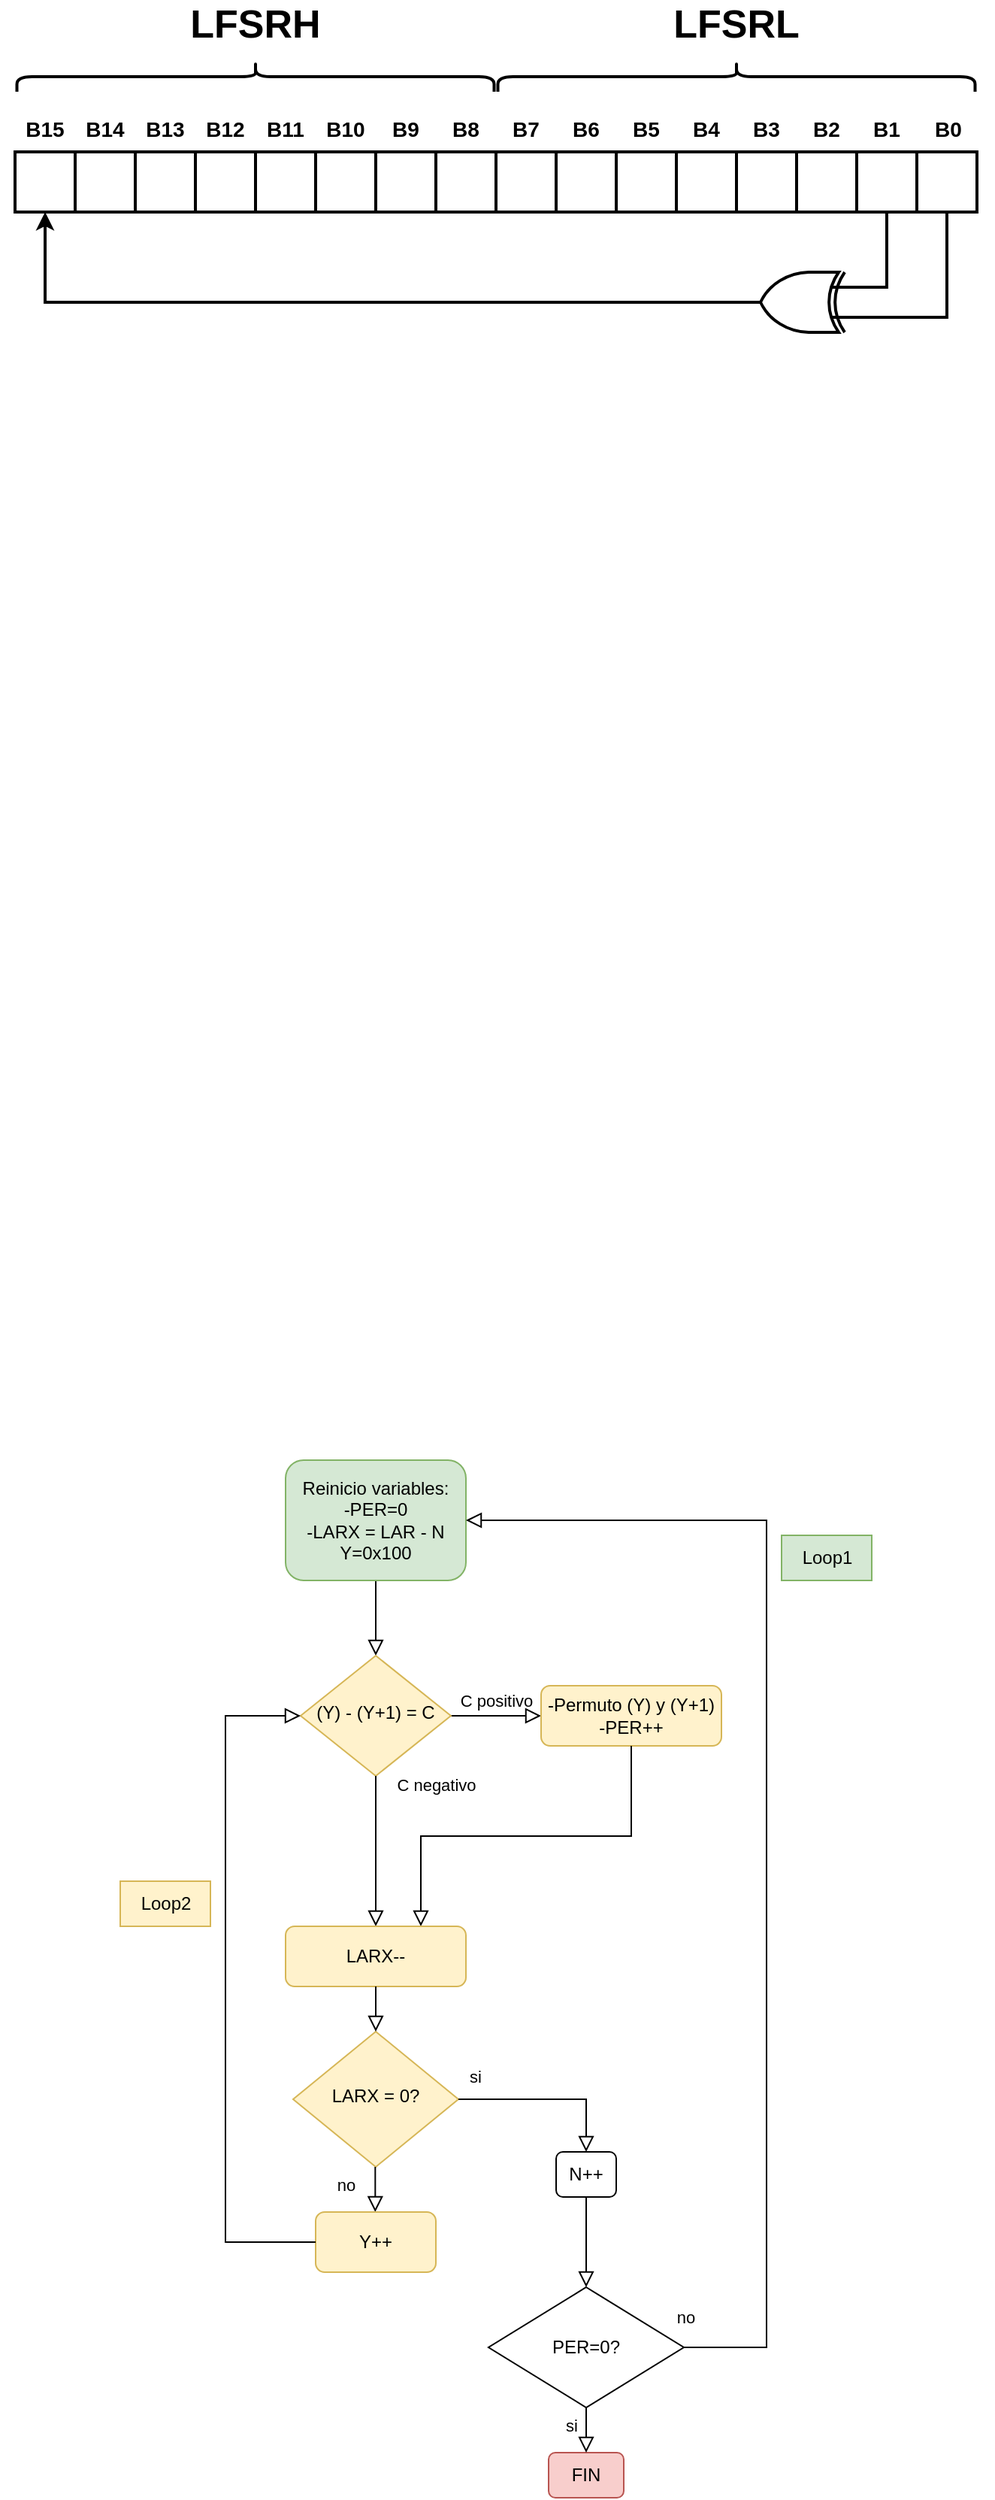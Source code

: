 <mxfile version="26.2.13">
  <diagram name="Página-1" id="adGkpcH6GIciYSW0v65J">
    <mxGraphModel dx="740" dy="422" grid="1" gridSize="10" guides="1" tooltips="1" connect="1" arrows="1" fold="1" page="1" pageScale="1" pageWidth="827" pageHeight="1169" math="0" shadow="0">
      <root>
        <mxCell id="0" />
        <mxCell id="1" parent="0" />
        <mxCell id="LTt832kXaYGWxu2MOY3Y-1" value="" style="rounded=0;whiteSpace=wrap;html=1;strokeWidth=2;" vertex="1" parent="1">
          <mxGeometry x="120" y="280" width="40" height="40" as="geometry" />
        </mxCell>
        <mxCell id="LTt832kXaYGWxu2MOY3Y-2" value="" style="rounded=0;whiteSpace=wrap;html=1;strokeWidth=2;" vertex="1" parent="1">
          <mxGeometry x="160" y="280" width="40" height="40" as="geometry" />
        </mxCell>
        <mxCell id="LTt832kXaYGWxu2MOY3Y-3" value="" style="rounded=0;whiteSpace=wrap;html=1;strokeWidth=2;" vertex="1" parent="1">
          <mxGeometry x="200" y="280" width="40" height="40" as="geometry" />
        </mxCell>
        <mxCell id="LTt832kXaYGWxu2MOY3Y-4" value="" style="rounded=0;whiteSpace=wrap;html=1;strokeWidth=2;" vertex="1" parent="1">
          <mxGeometry x="240" y="280" width="40" height="40" as="geometry" />
        </mxCell>
        <mxCell id="LTt832kXaYGWxu2MOY3Y-5" value="" style="rounded=0;whiteSpace=wrap;html=1;strokeWidth=2;" vertex="1" parent="1">
          <mxGeometry x="280" y="280" width="40" height="40" as="geometry" />
        </mxCell>
        <mxCell id="LTt832kXaYGWxu2MOY3Y-6" value="" style="rounded=0;whiteSpace=wrap;html=1;strokeWidth=2;" vertex="1" parent="1">
          <mxGeometry x="320" y="280" width="40" height="40" as="geometry" />
        </mxCell>
        <mxCell id="LTt832kXaYGWxu2MOY3Y-7" value="" style="rounded=0;whiteSpace=wrap;html=1;strokeWidth=2;" vertex="1" parent="1">
          <mxGeometry x="360" y="280" width="40" height="40" as="geometry" />
        </mxCell>
        <mxCell id="LTt832kXaYGWxu2MOY3Y-8" value="" style="rounded=0;whiteSpace=wrap;html=1;strokeWidth=2;" vertex="1" parent="1">
          <mxGeometry x="400" y="280" width="40" height="40" as="geometry" />
        </mxCell>
        <mxCell id="LTt832kXaYGWxu2MOY3Y-9" value="" style="rounded=0;whiteSpace=wrap;html=1;strokeWidth=2;" vertex="1" parent="1">
          <mxGeometry x="440" y="280" width="40" height="40" as="geometry" />
        </mxCell>
        <mxCell id="LTt832kXaYGWxu2MOY3Y-10" value="" style="rounded=0;whiteSpace=wrap;html=1;strokeWidth=2;" vertex="1" parent="1">
          <mxGeometry x="480" y="280" width="40" height="40" as="geometry" />
        </mxCell>
        <mxCell id="LTt832kXaYGWxu2MOY3Y-11" value="" style="rounded=0;whiteSpace=wrap;html=1;strokeWidth=2;" vertex="1" parent="1">
          <mxGeometry x="520" y="280" width="40" height="40" as="geometry" />
        </mxCell>
        <mxCell id="LTt832kXaYGWxu2MOY3Y-12" value="" style="rounded=0;whiteSpace=wrap;html=1;strokeWidth=2;" vertex="1" parent="1">
          <mxGeometry x="560" y="280" width="40" height="40" as="geometry" />
        </mxCell>
        <mxCell id="LTt832kXaYGWxu2MOY3Y-13" value="" style="rounded=0;whiteSpace=wrap;html=1;strokeWidth=2;" vertex="1" parent="1">
          <mxGeometry x="600" y="280" width="40" height="40" as="geometry" />
        </mxCell>
        <mxCell id="LTt832kXaYGWxu2MOY3Y-14" value="" style="rounded=0;whiteSpace=wrap;html=1;strokeWidth=2;" vertex="1" parent="1">
          <mxGeometry x="640" y="280" width="40" height="40" as="geometry" />
        </mxCell>
        <mxCell id="LTt832kXaYGWxu2MOY3Y-15" value="" style="rounded=0;whiteSpace=wrap;html=1;strokeWidth=2;" vertex="1" parent="1">
          <mxGeometry x="680" y="280" width="40" height="40" as="geometry" />
        </mxCell>
        <mxCell id="LTt832kXaYGWxu2MOY3Y-16" value="" style="rounded=0;whiteSpace=wrap;html=1;strokeWidth=2;" vertex="1" parent="1">
          <mxGeometry x="720" y="280" width="40" height="40" as="geometry" />
        </mxCell>
        <mxCell id="LTt832kXaYGWxu2MOY3Y-20" value="&lt;b&gt;B12&lt;/b&gt;" style="text;html=1;align=center;verticalAlign=middle;whiteSpace=wrap;rounded=0;fontSize=14;" vertex="1" parent="1">
          <mxGeometry x="230" y="250" width="60" height="30" as="geometry" />
        </mxCell>
        <mxCell id="LTt832kXaYGWxu2MOY3Y-21" value="&lt;b&gt;B11&lt;/b&gt;" style="text;html=1;align=center;verticalAlign=middle;whiteSpace=wrap;rounded=0;fontSize=14;" vertex="1" parent="1">
          <mxGeometry x="270" y="250" width="60" height="30" as="geometry" />
        </mxCell>
        <mxCell id="LTt832kXaYGWxu2MOY3Y-22" value="&lt;b&gt;B10&lt;/b&gt;" style="text;html=1;align=center;verticalAlign=middle;whiteSpace=wrap;rounded=0;fontSize=14;" vertex="1" parent="1">
          <mxGeometry x="310" y="250" width="60" height="30" as="geometry" />
        </mxCell>
        <mxCell id="LTt832kXaYGWxu2MOY3Y-23" value="&lt;b&gt;B9&lt;/b&gt;" style="text;html=1;align=center;verticalAlign=middle;whiteSpace=wrap;rounded=0;fontSize=14;" vertex="1" parent="1">
          <mxGeometry x="350" y="250" width="60" height="30" as="geometry" />
        </mxCell>
        <mxCell id="LTt832kXaYGWxu2MOY3Y-24" value="&lt;b&gt;B15&lt;/b&gt;" style="text;html=1;align=center;verticalAlign=middle;whiteSpace=wrap;rounded=0;fontSize=14;" vertex="1" parent="1">
          <mxGeometry x="110" y="250" width="60" height="30" as="geometry" />
        </mxCell>
        <mxCell id="LTt832kXaYGWxu2MOY3Y-25" value="&lt;b&gt;B14&lt;/b&gt;" style="text;html=1;align=center;verticalAlign=middle;whiteSpace=wrap;rounded=0;fontSize=14;" vertex="1" parent="1">
          <mxGeometry x="150" y="250" width="60" height="30" as="geometry" />
        </mxCell>
        <mxCell id="LTt832kXaYGWxu2MOY3Y-26" value="&lt;b&gt;B13&lt;/b&gt;" style="text;html=1;align=center;verticalAlign=middle;whiteSpace=wrap;rounded=0;fontSize=14;" vertex="1" parent="1">
          <mxGeometry x="190" y="250" width="60" height="30" as="geometry" />
        </mxCell>
        <mxCell id="LTt832kXaYGWxu2MOY3Y-27" value="&lt;b&gt;B8&lt;/b&gt;" style="text;html=1;align=center;verticalAlign=middle;whiteSpace=wrap;rounded=0;fontSize=14;" vertex="1" parent="1">
          <mxGeometry x="390" y="250" width="60" height="30" as="geometry" />
        </mxCell>
        <mxCell id="LTt832kXaYGWxu2MOY3Y-28" value="&lt;b&gt;B7&lt;/b&gt;" style="text;html=1;align=center;verticalAlign=middle;whiteSpace=wrap;rounded=0;fontSize=14;" vertex="1" parent="1">
          <mxGeometry x="430" y="250" width="60" height="30" as="geometry" />
        </mxCell>
        <mxCell id="LTt832kXaYGWxu2MOY3Y-29" value="&lt;b&gt;B6&lt;/b&gt;" style="text;html=1;align=center;verticalAlign=middle;whiteSpace=wrap;rounded=0;fontSize=14;" vertex="1" parent="1">
          <mxGeometry x="470" y="250" width="60" height="30" as="geometry" />
        </mxCell>
        <mxCell id="LTt832kXaYGWxu2MOY3Y-30" value="&lt;b&gt;B5&lt;/b&gt;" style="text;html=1;align=center;verticalAlign=middle;whiteSpace=wrap;rounded=0;fontSize=14;" vertex="1" parent="1">
          <mxGeometry x="510" y="250" width="60" height="30" as="geometry" />
        </mxCell>
        <mxCell id="LTt832kXaYGWxu2MOY3Y-31" value="&lt;b&gt;B4&lt;/b&gt;" style="text;html=1;align=center;verticalAlign=middle;whiteSpace=wrap;rounded=0;fontSize=14;" vertex="1" parent="1">
          <mxGeometry x="550" y="250" width="60" height="30" as="geometry" />
        </mxCell>
        <mxCell id="LTt832kXaYGWxu2MOY3Y-32" value="&lt;b&gt;B3&lt;/b&gt;" style="text;html=1;align=center;verticalAlign=middle;whiteSpace=wrap;rounded=0;fontSize=14;" vertex="1" parent="1">
          <mxGeometry x="590" y="250" width="60" height="30" as="geometry" />
        </mxCell>
        <mxCell id="LTt832kXaYGWxu2MOY3Y-33" value="&lt;b&gt;B2&lt;/b&gt;" style="text;html=1;align=center;verticalAlign=middle;whiteSpace=wrap;rounded=0;fontSize=14;" vertex="1" parent="1">
          <mxGeometry x="630" y="250" width="60" height="30" as="geometry" />
        </mxCell>
        <mxCell id="LTt832kXaYGWxu2MOY3Y-34" value="&lt;b&gt;B1&lt;/b&gt;" style="text;html=1;align=center;verticalAlign=middle;whiteSpace=wrap;rounded=0;fontSize=14;" vertex="1" parent="1">
          <mxGeometry x="670" y="250" width="60" height="30" as="geometry" />
        </mxCell>
        <mxCell id="LTt832kXaYGWxu2MOY3Y-35" value="&lt;b&gt;B0&lt;/b&gt;" style="text;html=1;align=center;verticalAlign=middle;whiteSpace=wrap;rounded=0;fontSize=14;" vertex="1" parent="1">
          <mxGeometry x="711" y="250" width="60" height="30" as="geometry" />
        </mxCell>
        <mxCell id="LTt832kXaYGWxu2MOY3Y-40" style="edgeStyle=orthogonalEdgeStyle;rounded=0;orthogonalLoop=1;jettySize=auto;html=1;exitX=1;exitY=0.5;exitDx=0;exitDy=0;exitPerimeter=0;entryX=0.5;entryY=1;entryDx=0;entryDy=0;strokeWidth=2;" edge="1" parent="1" source="LTt832kXaYGWxu2MOY3Y-36" target="LTt832kXaYGWxu2MOY3Y-1">
          <mxGeometry relative="1" as="geometry" />
        </mxCell>
        <mxCell id="LTt832kXaYGWxu2MOY3Y-36" value="" style="verticalLabelPosition=bottom;shadow=0;dashed=0;align=center;html=1;verticalAlign=top;shape=mxgraph.electrical.logic_gates.logic_gate;operation=xor;gradientColor=none;strokeWidth=2;rotation=-180;" vertex="1" parent="1">
          <mxGeometry x="600" y="360" width="80" height="40" as="geometry" />
        </mxCell>
        <mxCell id="LTt832kXaYGWxu2MOY3Y-38" style="edgeStyle=orthogonalEdgeStyle;rounded=0;orthogonalLoop=1;jettySize=auto;html=1;entryX=0;entryY=0.75;entryDx=0;entryDy=0;entryPerimeter=0;endArrow=none;startFill=0;strokeWidth=2;" edge="1" parent="1" source="LTt832kXaYGWxu2MOY3Y-15" target="LTt832kXaYGWxu2MOY3Y-36">
          <mxGeometry relative="1" as="geometry" />
        </mxCell>
        <mxCell id="LTt832kXaYGWxu2MOY3Y-39" style="edgeStyle=orthogonalEdgeStyle;rounded=0;orthogonalLoop=1;jettySize=auto;html=1;entryX=0;entryY=0.25;entryDx=0;entryDy=0;entryPerimeter=0;endArrow=none;startFill=0;strokeWidth=2;" edge="1" parent="1" source="LTt832kXaYGWxu2MOY3Y-16" target="LTt832kXaYGWxu2MOY3Y-36">
          <mxGeometry relative="1" as="geometry">
            <Array as="points">
              <mxPoint x="740" y="390" />
            </Array>
          </mxGeometry>
        </mxCell>
        <mxCell id="LTt832kXaYGWxu2MOY3Y-42" value="LFSRH" style="text;html=1;align=center;verticalAlign=middle;whiteSpace=wrap;rounded=0;fontStyle=1;fontSize=26;" vertex="1" parent="1">
          <mxGeometry x="250" y="180" width="60" height="30" as="geometry" />
        </mxCell>
        <mxCell id="LTt832kXaYGWxu2MOY3Y-43" value="LFSRL" style="text;html=1;align=center;verticalAlign=middle;whiteSpace=wrap;rounded=0;fontStyle=1;fontSize=26;labelBorderColor=none;" vertex="1" parent="1">
          <mxGeometry x="570" y="180" width="60" height="30" as="geometry" />
        </mxCell>
        <mxCell id="LTt832kXaYGWxu2MOY3Y-44" value="" style="shape=curlyBracket;whiteSpace=wrap;html=1;rounded=1;labelPosition=left;verticalLabelPosition=middle;align=right;verticalAlign=middle;rotation=90;strokeWidth=2;" vertex="1" parent="1">
          <mxGeometry x="270" y="71.25" width="20" height="317.5" as="geometry" />
        </mxCell>
        <mxCell id="LTt832kXaYGWxu2MOY3Y-45" value="" style="shape=curlyBracket;whiteSpace=wrap;html=1;rounded=1;labelPosition=left;verticalLabelPosition=middle;align=right;verticalAlign=middle;rotation=90;strokeWidth=2;" vertex="1" parent="1">
          <mxGeometry x="590" y="71.25" width="20" height="317.5" as="geometry" />
        </mxCell>
        <mxCell id="LTt832kXaYGWxu2MOY3Y-47" value="" style="rounded=0;html=1;jettySize=auto;orthogonalLoop=1;fontSize=11;endArrow=block;endFill=0;endSize=8;strokeWidth=1;shadow=0;labelBackgroundColor=none;edgeStyle=orthogonalEdgeStyle;" edge="1" parent="1" source="LTt832kXaYGWxu2MOY3Y-48" target="LTt832kXaYGWxu2MOY3Y-50">
          <mxGeometry relative="1" as="geometry" />
        </mxCell>
        <mxCell id="LTt832kXaYGWxu2MOY3Y-48" value="Reinicio variables:&lt;div&gt;-PER=0&lt;/div&gt;&lt;div&gt;-LARX = LAR - N&lt;/div&gt;&lt;div&gt;Y=0x100&lt;/div&gt;" style="rounded=1;whiteSpace=wrap;html=1;fontSize=12;glass=0;strokeWidth=1;shadow=0;fillColor=#d5e8d4;strokeColor=#82b366;" vertex="1" parent="1">
          <mxGeometry x="300" y="1150" width="120" height="80" as="geometry" />
        </mxCell>
        <mxCell id="LTt832kXaYGWxu2MOY3Y-49" value="C positivo" style="edgeStyle=orthogonalEdgeStyle;rounded=0;html=1;jettySize=auto;orthogonalLoop=1;fontSize=11;endArrow=block;endFill=0;endSize=8;strokeWidth=1;shadow=0;labelBackgroundColor=none;" edge="1" parent="1" source="LTt832kXaYGWxu2MOY3Y-50" target="LTt832kXaYGWxu2MOY3Y-51">
          <mxGeometry y="10" relative="1" as="geometry">
            <mxPoint as="offset" />
          </mxGeometry>
        </mxCell>
        <mxCell id="LTt832kXaYGWxu2MOY3Y-50" value="(Y) - (Y+1) = C" style="rhombus;whiteSpace=wrap;html=1;shadow=0;fontFamily=Helvetica;fontSize=12;align=center;strokeWidth=1;spacing=6;spacingTop=-4;fillColor=#fff2cc;strokeColor=#d6b656;" vertex="1" parent="1">
          <mxGeometry x="310" y="1280" width="100" height="80" as="geometry" />
        </mxCell>
        <mxCell id="LTt832kXaYGWxu2MOY3Y-51" value="-Permuto (Y) y (Y+1)&lt;div&gt;-PER++&lt;/div&gt;" style="rounded=1;whiteSpace=wrap;html=1;fontSize=12;glass=0;strokeWidth=1;shadow=0;fillColor=#fff2cc;strokeColor=#d6b656;" vertex="1" parent="1">
          <mxGeometry x="470" y="1300" width="120" height="40" as="geometry" />
        </mxCell>
        <mxCell id="LTt832kXaYGWxu2MOY3Y-52" value="C negativo" style="rounded=0;html=1;jettySize=auto;orthogonalLoop=1;fontSize=11;endArrow=block;endFill=0;endSize=8;strokeWidth=1;shadow=0;labelBackgroundColor=none;edgeStyle=orthogonalEdgeStyle;exitX=0.5;exitY=1;exitDx=0;exitDy=0;" edge="1" parent="1" source="LTt832kXaYGWxu2MOY3Y-50" target="LTt832kXaYGWxu2MOY3Y-54">
          <mxGeometry x="-0.889" y="40" relative="1" as="geometry">
            <mxPoint as="offset" />
            <mxPoint x="360" y="1480" as="sourcePoint" />
          </mxGeometry>
        </mxCell>
        <mxCell id="LTt832kXaYGWxu2MOY3Y-53" value="" style="edgeStyle=orthogonalEdgeStyle;rounded=0;html=1;jettySize=auto;orthogonalLoop=1;fontSize=11;endArrow=block;endFill=0;endSize=8;strokeWidth=1;shadow=0;labelBackgroundColor=none;exitX=0.5;exitY=1;exitDx=0;exitDy=0;entryX=0.75;entryY=0;entryDx=0;entryDy=0;" edge="1" parent="1" source="LTt832kXaYGWxu2MOY3Y-51" target="LTt832kXaYGWxu2MOY3Y-54">
          <mxGeometry y="10" relative="1" as="geometry">
            <mxPoint as="offset" />
            <mxPoint x="630.03" y="1460" as="sourcePoint" />
            <mxPoint x="530" y="1470" as="targetPoint" />
          </mxGeometry>
        </mxCell>
        <mxCell id="LTt832kXaYGWxu2MOY3Y-54" value="LARX--" style="rounded=1;whiteSpace=wrap;html=1;fontSize=12;glass=0;strokeWidth=1;shadow=0;fillColor=#fff2cc;strokeColor=#d6b656;" vertex="1" parent="1">
          <mxGeometry x="300" y="1460" width="120" height="40" as="geometry" />
        </mxCell>
        <mxCell id="LTt832kXaYGWxu2MOY3Y-55" value="LARX = 0?" style="rhombus;whiteSpace=wrap;html=1;shadow=0;fontFamily=Helvetica;fontSize=12;align=center;strokeWidth=1;spacing=6;spacingTop=-4;fillColor=#fff2cc;strokeColor=#d6b656;" vertex="1" parent="1">
          <mxGeometry x="305" y="1530" width="110" height="90" as="geometry" />
        </mxCell>
        <mxCell id="LTt832kXaYGWxu2MOY3Y-56" value="" style="rounded=0;html=1;jettySize=auto;orthogonalLoop=1;fontSize=11;endArrow=block;endFill=0;endSize=8;strokeWidth=1;shadow=0;labelBackgroundColor=none;edgeStyle=orthogonalEdgeStyle;exitX=0.5;exitY=1;exitDx=0;exitDy=0;entryX=0.5;entryY=0;entryDx=0;entryDy=0;" edge="1" parent="1" source="LTt832kXaYGWxu2MOY3Y-54" target="LTt832kXaYGWxu2MOY3Y-55">
          <mxGeometry x="-0.889" y="40" relative="1" as="geometry">
            <mxPoint as="offset" />
            <mxPoint x="470" y="1510" as="sourcePoint" />
            <mxPoint x="470" y="1610" as="targetPoint" />
          </mxGeometry>
        </mxCell>
        <mxCell id="LTt832kXaYGWxu2MOY3Y-57" value="" style="rounded=0;html=1;jettySize=auto;orthogonalLoop=1;fontSize=11;endArrow=block;endFill=0;endSize=8;strokeWidth=1;shadow=0;labelBackgroundColor=none;edgeStyle=orthogonalEdgeStyle;exitX=0.5;exitY=1;exitDx=0;exitDy=0;entryX=0.5;entryY=0;entryDx=0;entryDy=0;" edge="1" parent="1">
          <mxGeometry x="-0.889" y="40" relative="1" as="geometry">
            <mxPoint as="offset" />
            <mxPoint x="359.66" y="1620" as="sourcePoint" />
            <mxPoint x="359.66" y="1650" as="targetPoint" />
          </mxGeometry>
        </mxCell>
        <mxCell id="LTt832kXaYGWxu2MOY3Y-58" value="no" style="edgeLabel;html=1;align=center;verticalAlign=middle;resizable=0;points=[];" vertex="1" connectable="0" parent="LTt832kXaYGWxu2MOY3Y-57">
          <mxGeometry x="-0.243" relative="1" as="geometry">
            <mxPoint x="-20" as="offset" />
          </mxGeometry>
        </mxCell>
        <mxCell id="LTt832kXaYGWxu2MOY3Y-59" value="Y++" style="rounded=1;whiteSpace=wrap;html=1;fillColor=#fff2cc;strokeColor=#d6b656;" vertex="1" parent="1">
          <mxGeometry x="320" y="1650" width="80" height="40" as="geometry" />
        </mxCell>
        <mxCell id="LTt832kXaYGWxu2MOY3Y-60" value="" style="rounded=0;html=1;jettySize=auto;orthogonalLoop=1;fontSize=11;endArrow=block;endFill=0;endSize=8;strokeWidth=1;shadow=0;labelBackgroundColor=none;edgeStyle=orthogonalEdgeStyle;exitX=0;exitY=0.5;exitDx=0;exitDy=0;entryX=0;entryY=0.5;entryDx=0;entryDy=0;" edge="1" parent="1" source="LTt832kXaYGWxu2MOY3Y-59" target="LTt832kXaYGWxu2MOY3Y-50">
          <mxGeometry x="-0.889" y="40" relative="1" as="geometry">
            <mxPoint as="offset" />
            <mxPoint x="240" y="1630" as="sourcePoint" />
            <mxPoint x="240" y="1660" as="targetPoint" />
            <Array as="points">
              <mxPoint x="260" y="1670" />
              <mxPoint x="260" y="1320" />
            </Array>
          </mxGeometry>
        </mxCell>
        <mxCell id="LTt832kXaYGWxu2MOY3Y-61" value="N++" style="rounded=1;whiteSpace=wrap;html=1;" vertex="1" parent="1">
          <mxGeometry x="480" y="1610" width="40" height="30" as="geometry" />
        </mxCell>
        <mxCell id="LTt832kXaYGWxu2MOY3Y-62" value="" style="rounded=0;html=1;jettySize=auto;orthogonalLoop=1;fontSize=11;endArrow=block;endFill=0;endSize=8;strokeWidth=1;shadow=0;labelBackgroundColor=none;edgeStyle=orthogonalEdgeStyle;exitX=1;exitY=0.5;exitDx=0;exitDy=0;entryX=0.5;entryY=0;entryDx=0;entryDy=0;" edge="1" parent="1" source="LTt832kXaYGWxu2MOY3Y-55" target="LTt832kXaYGWxu2MOY3Y-61">
          <mxGeometry x="-0.889" y="40" relative="1" as="geometry">
            <mxPoint as="offset" />
            <mxPoint x="490" y="1550" as="sourcePoint" />
            <mxPoint x="490" y="1580" as="targetPoint" />
          </mxGeometry>
        </mxCell>
        <mxCell id="LTt832kXaYGWxu2MOY3Y-63" value="si" style="edgeLabel;html=1;align=center;verticalAlign=middle;resizable=0;points=[];" vertex="1" connectable="0" parent="LTt832kXaYGWxu2MOY3Y-62">
          <mxGeometry x="0.095" y="-2" relative="1" as="geometry">
            <mxPoint x="-55" y="-17" as="offset" />
          </mxGeometry>
        </mxCell>
        <mxCell id="LTt832kXaYGWxu2MOY3Y-64" value="PER=0?" style="rhombus;whiteSpace=wrap;html=1;" vertex="1" parent="1">
          <mxGeometry x="435" y="1700" width="130" height="80" as="geometry" />
        </mxCell>
        <mxCell id="LTt832kXaYGWxu2MOY3Y-65" value="" style="rounded=0;html=1;jettySize=auto;orthogonalLoop=1;fontSize=11;endArrow=block;endFill=0;endSize=8;strokeWidth=1;shadow=0;labelBackgroundColor=none;edgeStyle=orthogonalEdgeStyle;exitX=0.5;exitY=1;exitDx=0;exitDy=0;entryX=0.5;entryY=0;entryDx=0;entryDy=0;" edge="1" parent="1" source="LTt832kXaYGWxu2MOY3Y-61" target="LTt832kXaYGWxu2MOY3Y-64">
          <mxGeometry x="-0.889" y="40" relative="1" as="geometry">
            <mxPoint as="offset" />
            <mxPoint x="400" y="1720" as="sourcePoint" />
            <mxPoint x="400" y="1750" as="targetPoint" />
          </mxGeometry>
        </mxCell>
        <mxCell id="LTt832kXaYGWxu2MOY3Y-66" value="FIN" style="rounded=1;whiteSpace=wrap;html=1;fillColor=#f8cecc;strokeColor=#b85450;" vertex="1" parent="1">
          <mxGeometry x="475" y="1810" width="50" height="30" as="geometry" />
        </mxCell>
        <mxCell id="LTt832kXaYGWxu2MOY3Y-67" value="" style="rounded=0;html=1;jettySize=auto;orthogonalLoop=1;fontSize=11;endArrow=block;endFill=0;endSize=8;strokeWidth=1;shadow=0;labelBackgroundColor=none;edgeStyle=orthogonalEdgeStyle;exitX=0.5;exitY=1;exitDx=0;exitDy=0;entryX=0.5;entryY=0;entryDx=0;entryDy=0;" edge="1" parent="1" source="LTt832kXaYGWxu2MOY3Y-64" target="LTt832kXaYGWxu2MOY3Y-66">
          <mxGeometry x="-0.889" y="40" relative="1" as="geometry">
            <mxPoint as="offset" />
            <mxPoint x="415" y="1780" as="sourcePoint" />
            <mxPoint x="415" y="1810" as="targetPoint" />
          </mxGeometry>
        </mxCell>
        <mxCell id="LTt832kXaYGWxu2MOY3Y-68" value="si" style="edgeLabel;html=1;align=center;verticalAlign=middle;resizable=0;points=[];" vertex="1" connectable="0" parent="LTt832kXaYGWxu2MOY3Y-67">
          <mxGeometry x="-0.242" y="-3" relative="1" as="geometry">
            <mxPoint x="-7" as="offset" />
          </mxGeometry>
        </mxCell>
        <mxCell id="LTt832kXaYGWxu2MOY3Y-69" value="" style="rounded=0;html=1;jettySize=auto;orthogonalLoop=1;fontSize=11;endArrow=block;endFill=0;endSize=8;strokeWidth=1;shadow=0;labelBackgroundColor=none;edgeStyle=orthogonalEdgeStyle;exitX=1;exitY=0.5;exitDx=0;exitDy=0;entryX=1;entryY=0.5;entryDx=0;entryDy=0;" edge="1" parent="1" source="LTt832kXaYGWxu2MOY3Y-64" target="LTt832kXaYGWxu2MOY3Y-48">
          <mxGeometry x="-0.889" y="40" relative="1" as="geometry">
            <mxPoint as="offset" />
            <mxPoint x="620" y="1680" as="sourcePoint" />
            <mxPoint x="620" y="1710" as="targetPoint" />
            <Array as="points">
              <mxPoint x="620" y="1740" />
              <mxPoint x="620" y="1190" />
            </Array>
          </mxGeometry>
        </mxCell>
        <mxCell id="LTt832kXaYGWxu2MOY3Y-70" value="no" style="edgeLabel;html=1;align=center;verticalAlign=middle;resizable=0;points=[];" vertex="1" connectable="0" parent="LTt832kXaYGWxu2MOY3Y-69">
          <mxGeometry x="-0.921" y="2" relative="1" as="geometry">
            <mxPoint x="-31" y="-18" as="offset" />
          </mxGeometry>
        </mxCell>
        <mxCell id="LTt832kXaYGWxu2MOY3Y-71" value="Loop1" style="text;html=1;align=center;verticalAlign=middle;resizable=0;points=[];autosize=1;strokeColor=#82b366;fillColor=#d5e8d4;" vertex="1" parent="1">
          <mxGeometry x="630" y="1200" width="60" height="30" as="geometry" />
        </mxCell>
        <mxCell id="LTt832kXaYGWxu2MOY3Y-72" value="Loop2" style="text;html=1;align=center;verticalAlign=middle;resizable=0;points=[];autosize=1;strokeColor=#d6b656;fillColor=#fff2cc;" vertex="1" parent="1">
          <mxGeometry x="190" y="1430" width="60" height="30" as="geometry" />
        </mxCell>
      </root>
    </mxGraphModel>
  </diagram>
</mxfile>

